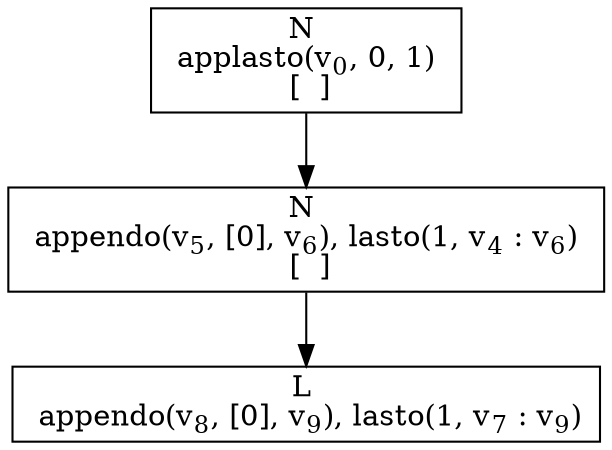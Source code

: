 digraph {
    graph [rankdir=TB
          ,bgcolor=transparent];
    node [shape=box
         ,fillcolor=white
         ,style=filled];
    0 [label=<N <BR/> applasto(v<SUB>0</SUB>, 0, 1) <BR/>  [  ] >];
    1 [label=<N <BR/> appendo(v<SUB>5</SUB>, [0], v<SUB>6</SUB>), lasto(1, v<SUB>4</SUB> : v<SUB>6</SUB>) <BR/>  [  ] >];
    2 [label=<L <BR/> appendo(v<SUB>8</SUB>, [0], v<SUB>9</SUB>), lasto(1, v<SUB>7</SUB> : v<SUB>9</SUB>)>];
    0 -> 1 [label=""];
    1 -> 2 [label=""];
}